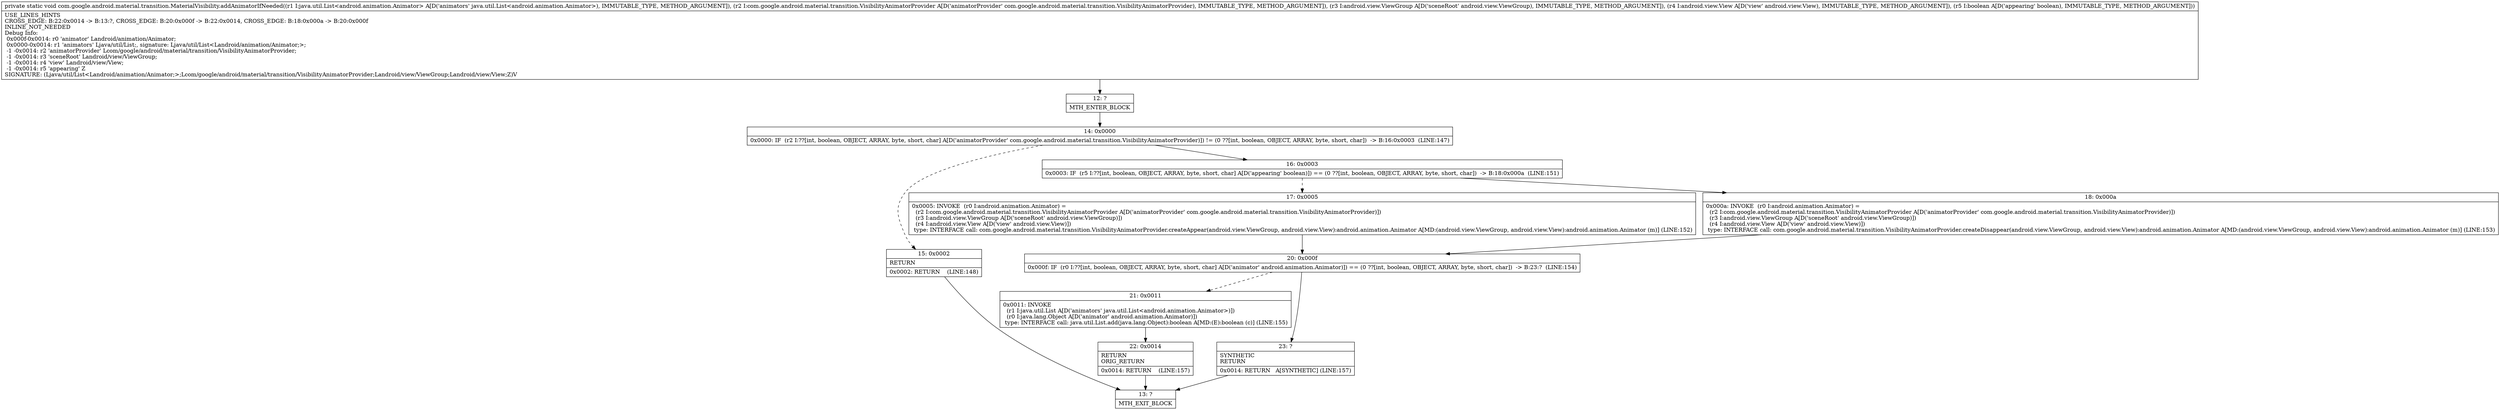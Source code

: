 digraph "CFG forcom.google.android.material.transition.MaterialVisibility.addAnimatorIfNeeded(Ljava\/util\/List;Lcom\/google\/android\/material\/transition\/VisibilityAnimatorProvider;Landroid\/view\/ViewGroup;Landroid\/view\/View;Z)V" {
Node_12 [shape=record,label="{12\:\ ?|MTH_ENTER_BLOCK\l}"];
Node_14 [shape=record,label="{14\:\ 0x0000|0x0000: IF  (r2 I:??[int, boolean, OBJECT, ARRAY, byte, short, char] A[D('animatorProvider' com.google.android.material.transition.VisibilityAnimatorProvider)]) != (0 ??[int, boolean, OBJECT, ARRAY, byte, short, char])  \-\> B:16:0x0003  (LINE:147)\l}"];
Node_15 [shape=record,label="{15\:\ 0x0002|RETURN\l|0x0002: RETURN    (LINE:148)\l}"];
Node_13 [shape=record,label="{13\:\ ?|MTH_EXIT_BLOCK\l}"];
Node_16 [shape=record,label="{16\:\ 0x0003|0x0003: IF  (r5 I:??[int, boolean, OBJECT, ARRAY, byte, short, char] A[D('appearing' boolean)]) == (0 ??[int, boolean, OBJECT, ARRAY, byte, short, char])  \-\> B:18:0x000a  (LINE:151)\l}"];
Node_17 [shape=record,label="{17\:\ 0x0005|0x0005: INVOKE  (r0 I:android.animation.Animator) = \l  (r2 I:com.google.android.material.transition.VisibilityAnimatorProvider A[D('animatorProvider' com.google.android.material.transition.VisibilityAnimatorProvider)])\l  (r3 I:android.view.ViewGroup A[D('sceneRoot' android.view.ViewGroup)])\l  (r4 I:android.view.View A[D('view' android.view.View)])\l type: INTERFACE call: com.google.android.material.transition.VisibilityAnimatorProvider.createAppear(android.view.ViewGroup, android.view.View):android.animation.Animator A[MD:(android.view.ViewGroup, android.view.View):android.animation.Animator (m)] (LINE:152)\l}"];
Node_20 [shape=record,label="{20\:\ 0x000f|0x000f: IF  (r0 I:??[int, boolean, OBJECT, ARRAY, byte, short, char] A[D('animator' android.animation.Animator)]) == (0 ??[int, boolean, OBJECT, ARRAY, byte, short, char])  \-\> B:23:?  (LINE:154)\l}"];
Node_21 [shape=record,label="{21\:\ 0x0011|0x0011: INVOKE  \l  (r1 I:java.util.List A[D('animators' java.util.List\<android.animation.Animator\>)])\l  (r0 I:java.lang.Object A[D('animator' android.animation.Animator)])\l type: INTERFACE call: java.util.List.add(java.lang.Object):boolean A[MD:(E):boolean (c)] (LINE:155)\l}"];
Node_22 [shape=record,label="{22\:\ 0x0014|RETURN\lORIG_RETURN\l|0x0014: RETURN    (LINE:157)\l}"];
Node_23 [shape=record,label="{23\:\ ?|SYNTHETIC\lRETURN\l|0x0014: RETURN   A[SYNTHETIC] (LINE:157)\l}"];
Node_18 [shape=record,label="{18\:\ 0x000a|0x000a: INVOKE  (r0 I:android.animation.Animator) = \l  (r2 I:com.google.android.material.transition.VisibilityAnimatorProvider A[D('animatorProvider' com.google.android.material.transition.VisibilityAnimatorProvider)])\l  (r3 I:android.view.ViewGroup A[D('sceneRoot' android.view.ViewGroup)])\l  (r4 I:android.view.View A[D('view' android.view.View)])\l type: INTERFACE call: com.google.android.material.transition.VisibilityAnimatorProvider.createDisappear(android.view.ViewGroup, android.view.View):android.animation.Animator A[MD:(android.view.ViewGroup, android.view.View):android.animation.Animator (m)] (LINE:153)\l}"];
MethodNode[shape=record,label="{private static void com.google.android.material.transition.MaterialVisibility.addAnimatorIfNeeded((r1 I:java.util.List\<android.animation.Animator\> A[D('animators' java.util.List\<android.animation.Animator\>), IMMUTABLE_TYPE, METHOD_ARGUMENT]), (r2 I:com.google.android.material.transition.VisibilityAnimatorProvider A[D('animatorProvider' com.google.android.material.transition.VisibilityAnimatorProvider), IMMUTABLE_TYPE, METHOD_ARGUMENT]), (r3 I:android.view.ViewGroup A[D('sceneRoot' android.view.ViewGroup), IMMUTABLE_TYPE, METHOD_ARGUMENT]), (r4 I:android.view.View A[D('view' android.view.View), IMMUTABLE_TYPE, METHOD_ARGUMENT]), (r5 I:boolean A[D('appearing' boolean), IMMUTABLE_TYPE, METHOD_ARGUMENT]))  | USE_LINES_HINTS\lCROSS_EDGE: B:22:0x0014 \-\> B:13:?, CROSS_EDGE: B:20:0x000f \-\> B:22:0x0014, CROSS_EDGE: B:18:0x000a \-\> B:20:0x000f\lINLINE_NOT_NEEDED\lDebug Info:\l  0x000f\-0x0014: r0 'animator' Landroid\/animation\/Animator;\l  0x0000\-0x0014: r1 'animators' Ljava\/util\/List;, signature: Ljava\/util\/List\<Landroid\/animation\/Animator;\>;\l  \-1 \-0x0014: r2 'animatorProvider' Lcom\/google\/android\/material\/transition\/VisibilityAnimatorProvider;\l  \-1 \-0x0014: r3 'sceneRoot' Landroid\/view\/ViewGroup;\l  \-1 \-0x0014: r4 'view' Landroid\/view\/View;\l  \-1 \-0x0014: r5 'appearing' Z\lSIGNATURE: (Ljava\/util\/List\<Landroid\/animation\/Animator;\>;Lcom\/google\/android\/material\/transition\/VisibilityAnimatorProvider;Landroid\/view\/ViewGroup;Landroid\/view\/View;Z)V\l}"];
MethodNode -> Node_12;Node_12 -> Node_14;
Node_14 -> Node_15[style=dashed];
Node_14 -> Node_16;
Node_15 -> Node_13;
Node_16 -> Node_17[style=dashed];
Node_16 -> Node_18;
Node_17 -> Node_20;
Node_20 -> Node_21[style=dashed];
Node_20 -> Node_23;
Node_21 -> Node_22;
Node_22 -> Node_13;
Node_23 -> Node_13;
Node_18 -> Node_20;
}

